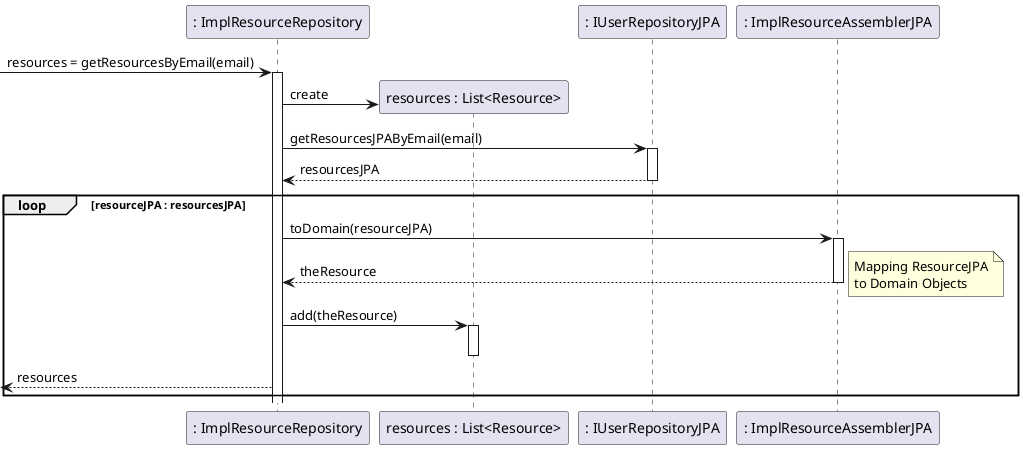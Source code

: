 @startuml
'https://plantuml.com/sequence-diagram

participant ": ImplResourceRepository" as resourceRepository



-> resourceRepository : resources = getResourcesByEmail(email)
activate resourceRepository
create participant "resources : List<Resource>" as resources
resourceRepository -> resources : create

participant ": IUserRepositoryJPA" as resourceRepositoryJPA
resourceRepository -> resourceRepositoryJPA : getResourcesJPAByEmail(email)
activate resourceRepositoryJPA
resourceRepositoryJPA --> resourceRepository : resourcesJPA
deactivate resourceRepositoryJPA

loop resourceJPA : resourcesJPA
participant ": ImplResourceAssemblerJPA" as resourceAssemblerJPA
resourceRepository -> resourceAssemblerJPA : toDomain(resourceJPA)
activate resourceAssemblerJPA
resourceAssemblerJPA --> resourceRepository : theResource
note right
Mapping ResourceJPA
to Domain Objects
endnote
deactivate resourceAssemblerJPA
resourceRepository -> resources : add(theResource)
activate resources
deactivate resources
<--resourceRepository : resources
end

@enduml